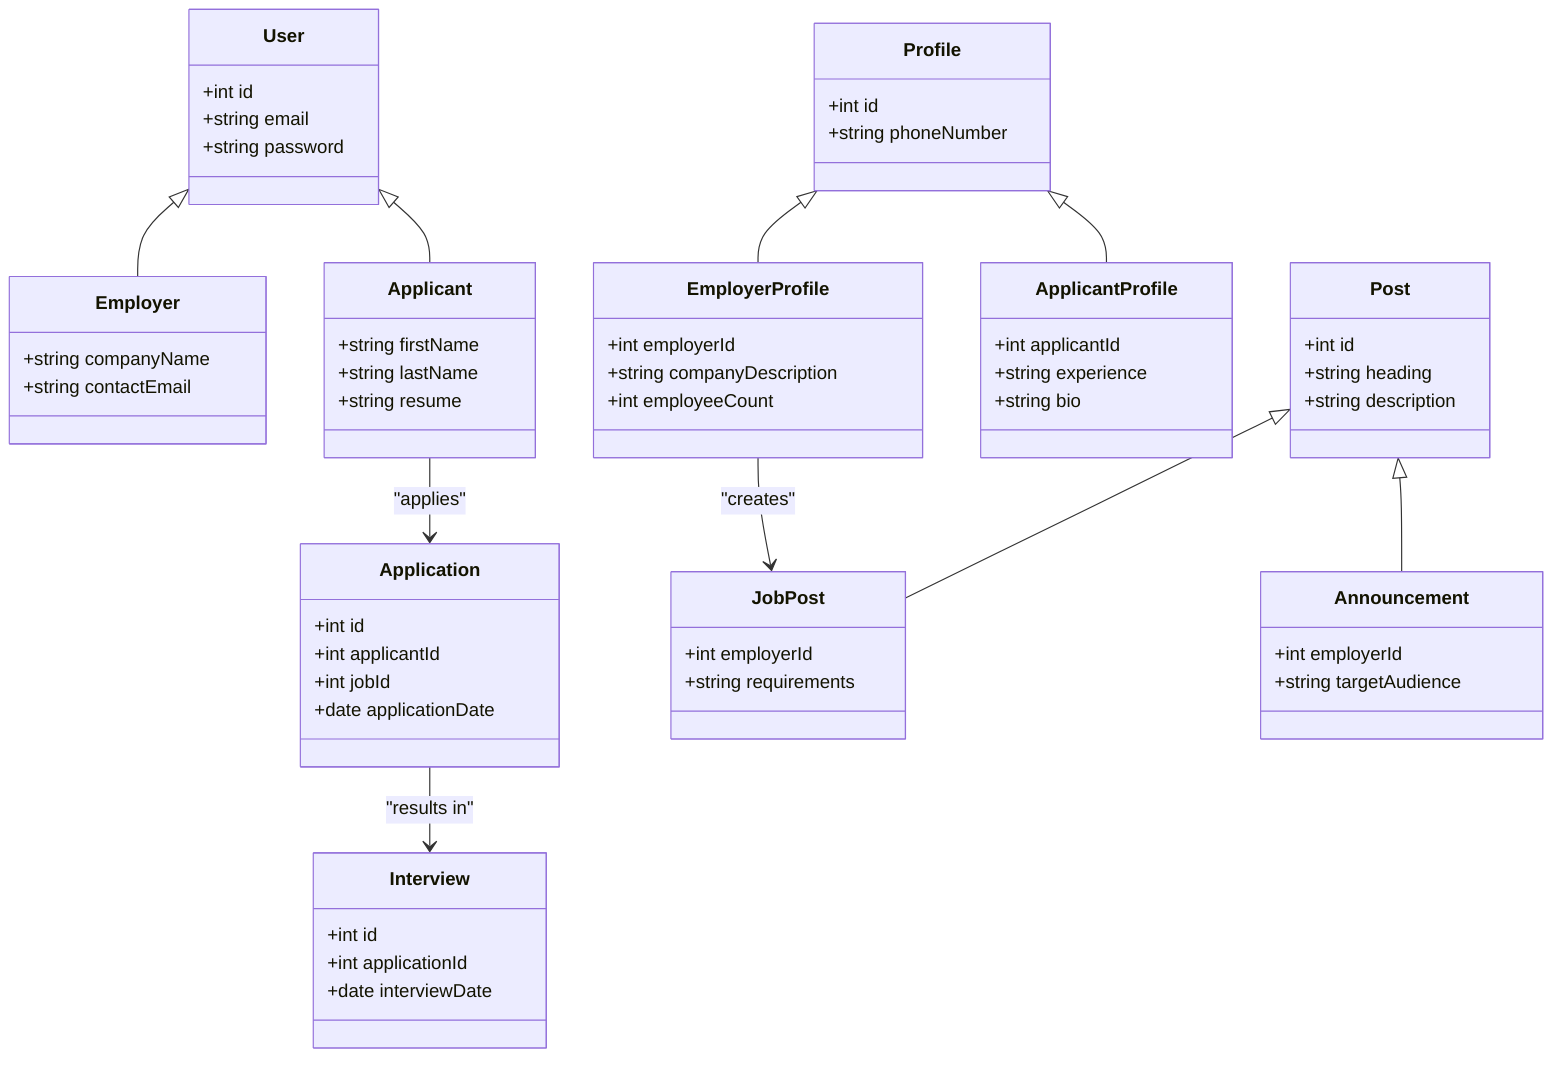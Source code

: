 classDiagram
    User <|-- Employer
    User <|-- Applicant
    Profile <|-- EmployerProfile
    Profile <|-- ApplicantProfile
    Post <|-- JobPost
    Post <|-- Announcement

    class User {
        +int id
        +string email
        +string password
    }

    class Employer {
        +string companyName
        +string contactEmail
    }

    class Applicant {
        +string firstName
        +string lastName
        +string resume
    }

    class Profile {
        +int id
        +string phoneNumber
    }

    class EmployerProfile {
        +int employerId
        +string companyDescription
        +int employeeCount
    }

    class ApplicantProfile {
        +int applicantId
        +string experience
        +string bio
    }

    class Post {
        +int id
        +string heading
        +string description
    }

    class JobPost {
        +int employerId
        +string requirements
    }

    class Announcement {
        +int employerId
        +string targetAudience
    }

    class Application {
        +int id
        +int applicantId
        +int jobId
        +date applicationDate
    }

    class Interview {
        +int id
        +int applicationId
        +date interviewDate
    }

    Applicant --> Application : "applies"
    EmployerProfile --> JobPost : "creates"
    Application --> Interview : "results in"